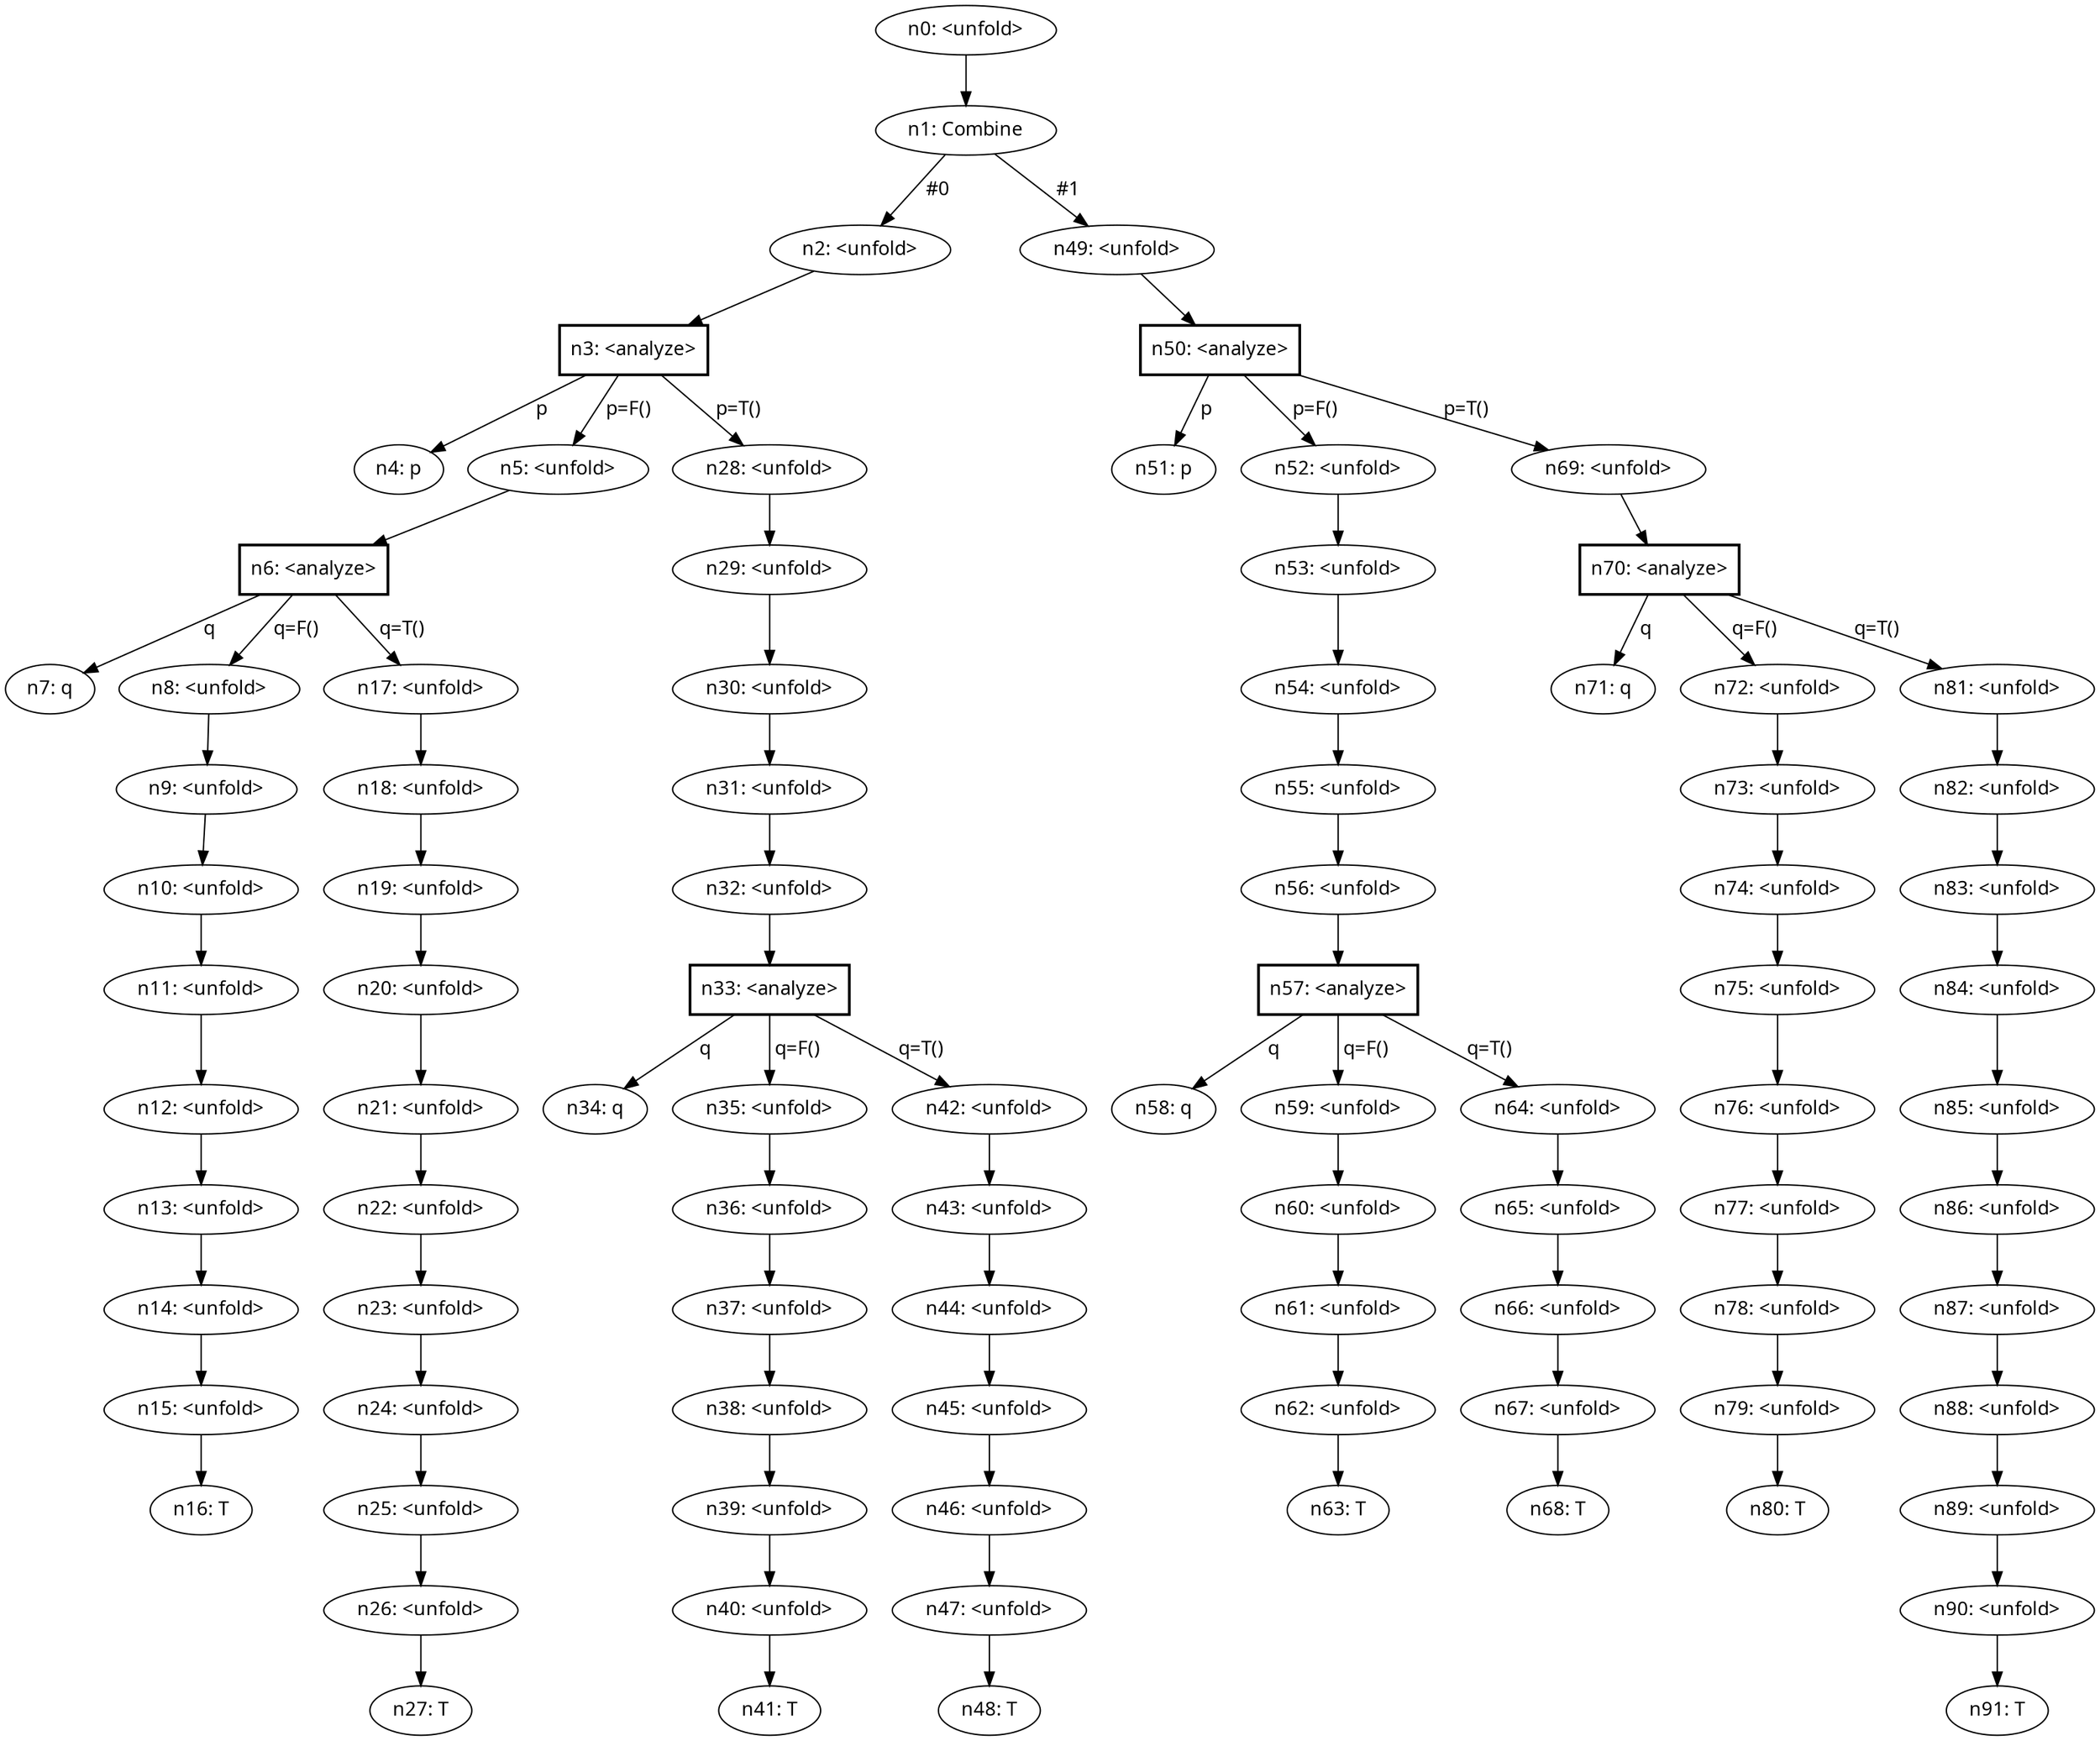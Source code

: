 digraph {
    node [fontname="bold helvetica"];
    edge [fontname="bold helvetica"];
    n0 [label="n0: <unfold>"];
    n1 [label="n1: Combine"];
    n0 -> n1;
    n2 [label="n2: <unfold>"];
    n1 -> n2 [label=" #0 "];
    n3 [label="n3: <analyze>"] [shape=box style=bold];
    n2 -> n3;
    n4 [label="n4: p"];
    n3 -> n4 [label=" p "];
    n5 [label="n5: <unfold>"];
    n3 -> n5 [label=" p=F() "];
    n6 [label="n6: <analyze>"] [shape=box style=bold];
    n5 -> n6;
    n7 [label="n7: q"];
    n6 -> n7 [label=" q "];
    n8 [label="n8: <unfold>"];
    n6 -> n8 [label=" q=F() "];
    n9 [label="n9: <unfold>"];
    n8 -> n9;
    n10 [label="n10: <unfold>"];
    n9 -> n10;
    n11 [label="n11: <unfold>"];
    n10 -> n11;
    n12 [label="n12: <unfold>"];
    n11 -> n12;
    n13 [label="n13: <unfold>"];
    n12 -> n13;
    n14 [label="n14: <unfold>"];
    n13 -> n14;
    n15 [label="n15: <unfold>"];
    n14 -> n15;
    n16 [label="n16: T"];
    n15 -> n16;
    n17 [label="n17: <unfold>"];
    n6 -> n17 [label=" q=T() "];
    n18 [label="n18: <unfold>"];
    n17 -> n18;
    n19 [label="n19: <unfold>"];
    n18 -> n19;
    n20 [label="n20: <unfold>"];
    n19 -> n20;
    n21 [label="n21: <unfold>"];
    n20 -> n21;
    n22 [label="n22: <unfold>"];
    n21 -> n22;
    n23 [label="n23: <unfold>"];
    n22 -> n23;
    n24 [label="n24: <unfold>"];
    n23 -> n24;
    n25 [label="n25: <unfold>"];
    n24 -> n25;
    n26 [label="n26: <unfold>"];
    n25 -> n26;
    n27 [label="n27: T"];
    n26 -> n27;
    n28 [label="n28: <unfold>"];
    n3 -> n28 [label=" p=T() "];
    n29 [label="n29: <unfold>"];
    n28 -> n29;
    n30 [label="n30: <unfold>"];
    n29 -> n30;
    n31 [label="n31: <unfold>"];
    n30 -> n31;
    n32 [label="n32: <unfold>"];
    n31 -> n32;
    n33 [label="n33: <analyze>"] [shape=box style=bold];
    n32 -> n33;
    n34 [label="n34: q"];
    n33 -> n34 [label=" q "];
    n35 [label="n35: <unfold>"];
    n33 -> n35 [label=" q=F() "];
    n36 [label="n36: <unfold>"];
    n35 -> n36;
    n37 [label="n37: <unfold>"];
    n36 -> n37;
    n38 [label="n38: <unfold>"];
    n37 -> n38;
    n39 [label="n39: <unfold>"];
    n38 -> n39;
    n40 [label="n40: <unfold>"];
    n39 -> n40;
    n41 [label="n41: T"];
    n40 -> n41;
    n42 [label="n42: <unfold>"];
    n33 -> n42 [label=" q=T() "];
    n43 [label="n43: <unfold>"];
    n42 -> n43;
    n44 [label="n44: <unfold>"];
    n43 -> n44;
    n45 [label="n45: <unfold>"];
    n44 -> n45;
    n46 [label="n46: <unfold>"];
    n45 -> n46;
    n47 [label="n47: <unfold>"];
    n46 -> n47;
    n48 [label="n48: T"];
    n47 -> n48;
    n49 [label="n49: <unfold>"];
    n1 -> n49 [label=" #1 "];
    n50 [label="n50: <analyze>"] [shape=box style=bold];
    n49 -> n50;
    n51 [label="n51: p"];
    n50 -> n51 [label=" p "];
    n52 [label="n52: <unfold>"];
    n50 -> n52 [label=" p=F() "];
    n53 [label="n53: <unfold>"];
    n52 -> n53;
    n54 [label="n54: <unfold>"];
    n53 -> n54;
    n55 [label="n55: <unfold>"];
    n54 -> n55;
    n56 [label="n56: <unfold>"];
    n55 -> n56;
    n57 [label="n57: <analyze>"] [shape=box style=bold];
    n56 -> n57;
    n58 [label="n58: q"];
    n57 -> n58 [label=" q "];
    n59 [label="n59: <unfold>"];
    n57 -> n59 [label=" q=F() "];
    n60 [label="n60: <unfold>"];
    n59 -> n60;
    n61 [label="n61: <unfold>"];
    n60 -> n61;
    n62 [label="n62: <unfold>"];
    n61 -> n62;
    n63 [label="n63: T"];
    n62 -> n63;
    n64 [label="n64: <unfold>"];
    n57 -> n64 [label=" q=T() "];
    n65 [label="n65: <unfold>"];
    n64 -> n65;
    n66 [label="n66: <unfold>"];
    n65 -> n66;
    n67 [label="n67: <unfold>"];
    n66 -> n67;
    n68 [label="n68: T"];
    n67 -> n68;
    n69 [label="n69: <unfold>"];
    n50 -> n69 [label=" p=T() "];
    n70 [label="n70: <analyze>"] [shape=box style=bold];
    n69 -> n70;
    n71 [label="n71: q"];
    n70 -> n71 [label=" q "];
    n72 [label="n72: <unfold>"];
    n70 -> n72 [label=" q=F() "];
    n73 [label="n73: <unfold>"];
    n72 -> n73;
    n74 [label="n74: <unfold>"];
    n73 -> n74;
    n75 [label="n75: <unfold>"];
    n74 -> n75;
    n76 [label="n76: <unfold>"];
    n75 -> n76;
    n77 [label="n77: <unfold>"];
    n76 -> n77;
    n78 [label="n78: <unfold>"];
    n77 -> n78;
    n79 [label="n79: <unfold>"];
    n78 -> n79;
    n80 [label="n80: T"];
    n79 -> n80;
    n81 [label="n81: <unfold>"];
    n70 -> n81 [label=" q=T() "];
    n82 [label="n82: <unfold>"];
    n81 -> n82;
    n83 [label="n83: <unfold>"];
    n82 -> n83;
    n84 [label="n84: <unfold>"];
    n83 -> n84;
    n85 [label="n85: <unfold>"];
    n84 -> n85;
    n86 [label="n86: <unfold>"];
    n85 -> n86;
    n87 [label="n87: <unfold>"];
    n86 -> n87;
    n88 [label="n88: <unfold>"];
    n87 -> n88;
    n89 [label="n89: <unfold>"];
    n88 -> n89;
    n90 [label="n90: <unfold>"];
    n89 -> n90;
    n91 [label="n91: T"];
    n90 -> n91;
}
